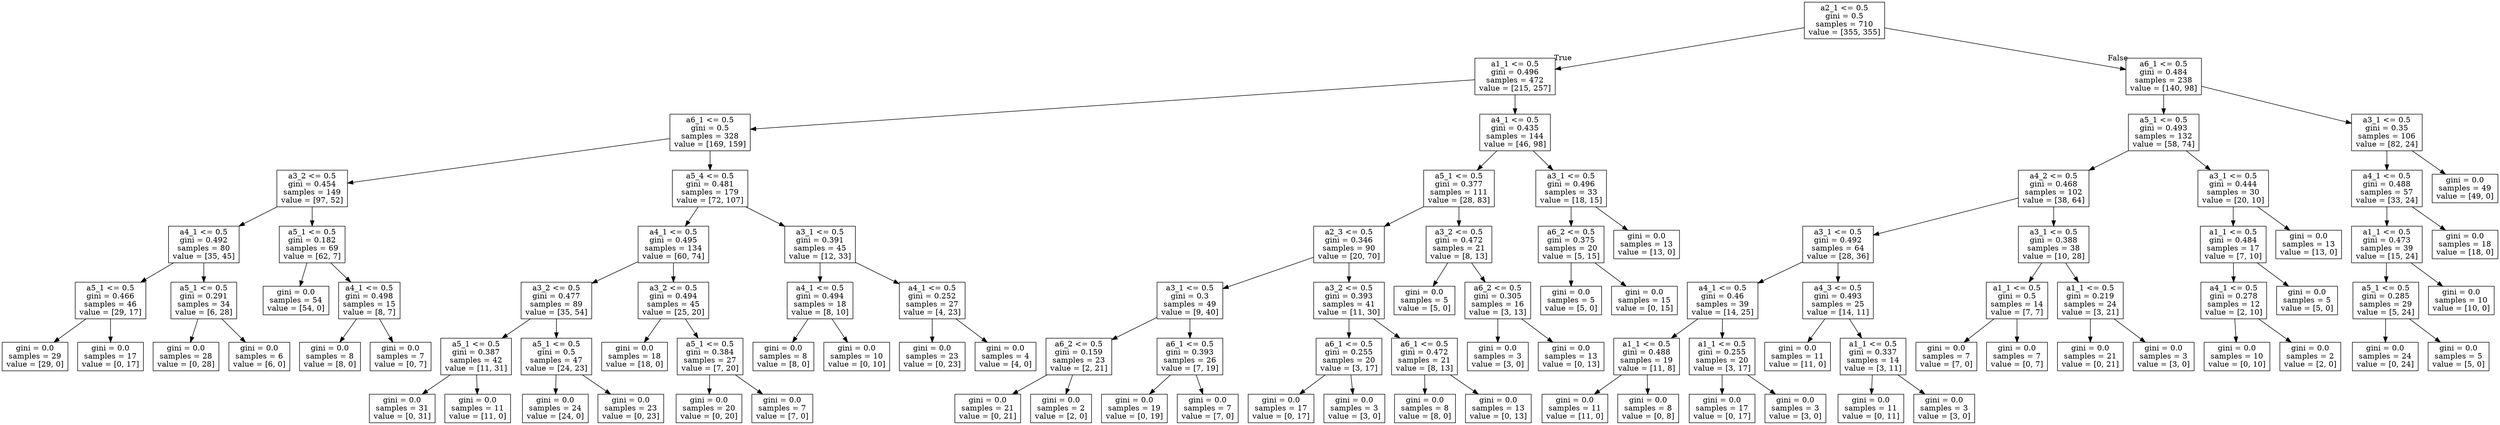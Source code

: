digraph Tree {
node [shape=box] ;
0 [label="a2_1 <= 0.5\ngini = 0.5\nsamples = 710\nvalue = [355, 355]"] ;
1 [label="a1_1 <= 0.5\ngini = 0.496\nsamples = 472\nvalue = [215, 257]"] ;
0 -> 1 [labeldistance=2.5, labelangle=45, headlabel="True"] ;
2 [label="a6_1 <= 0.5\ngini = 0.5\nsamples = 328\nvalue = [169, 159]"] ;
1 -> 2 ;
3 [label="a3_2 <= 0.5\ngini = 0.454\nsamples = 149\nvalue = [97, 52]"] ;
2 -> 3 ;
4 [label="a4_1 <= 0.5\ngini = 0.492\nsamples = 80\nvalue = [35, 45]"] ;
3 -> 4 ;
5 [label="a5_1 <= 0.5\ngini = 0.466\nsamples = 46\nvalue = [29, 17]"] ;
4 -> 5 ;
6 [label="gini = 0.0\nsamples = 29\nvalue = [29, 0]"] ;
5 -> 6 ;
7 [label="gini = 0.0\nsamples = 17\nvalue = [0, 17]"] ;
5 -> 7 ;
8 [label="a5_1 <= 0.5\ngini = 0.291\nsamples = 34\nvalue = [6, 28]"] ;
4 -> 8 ;
9 [label="gini = 0.0\nsamples = 28\nvalue = [0, 28]"] ;
8 -> 9 ;
10 [label="gini = 0.0\nsamples = 6\nvalue = [6, 0]"] ;
8 -> 10 ;
11 [label="a5_1 <= 0.5\ngini = 0.182\nsamples = 69\nvalue = [62, 7]"] ;
3 -> 11 ;
12 [label="gini = 0.0\nsamples = 54\nvalue = [54, 0]"] ;
11 -> 12 ;
13 [label="a4_1 <= 0.5\ngini = 0.498\nsamples = 15\nvalue = [8, 7]"] ;
11 -> 13 ;
14 [label="gini = 0.0\nsamples = 8\nvalue = [8, 0]"] ;
13 -> 14 ;
15 [label="gini = 0.0\nsamples = 7\nvalue = [0, 7]"] ;
13 -> 15 ;
16 [label="a5_4 <= 0.5\ngini = 0.481\nsamples = 179\nvalue = [72, 107]"] ;
2 -> 16 ;
17 [label="a4_1 <= 0.5\ngini = 0.495\nsamples = 134\nvalue = [60, 74]"] ;
16 -> 17 ;
18 [label="a3_2 <= 0.5\ngini = 0.477\nsamples = 89\nvalue = [35, 54]"] ;
17 -> 18 ;
19 [label="a5_1 <= 0.5\ngini = 0.387\nsamples = 42\nvalue = [11, 31]"] ;
18 -> 19 ;
20 [label="gini = 0.0\nsamples = 31\nvalue = [0, 31]"] ;
19 -> 20 ;
21 [label="gini = 0.0\nsamples = 11\nvalue = [11, 0]"] ;
19 -> 21 ;
22 [label="a5_1 <= 0.5\ngini = 0.5\nsamples = 47\nvalue = [24, 23]"] ;
18 -> 22 ;
23 [label="gini = 0.0\nsamples = 24\nvalue = [24, 0]"] ;
22 -> 23 ;
24 [label="gini = 0.0\nsamples = 23\nvalue = [0, 23]"] ;
22 -> 24 ;
25 [label="a3_2 <= 0.5\ngini = 0.494\nsamples = 45\nvalue = [25, 20]"] ;
17 -> 25 ;
26 [label="gini = 0.0\nsamples = 18\nvalue = [18, 0]"] ;
25 -> 26 ;
27 [label="a5_1 <= 0.5\ngini = 0.384\nsamples = 27\nvalue = [7, 20]"] ;
25 -> 27 ;
28 [label="gini = 0.0\nsamples = 20\nvalue = [0, 20]"] ;
27 -> 28 ;
29 [label="gini = 0.0\nsamples = 7\nvalue = [7, 0]"] ;
27 -> 29 ;
30 [label="a3_1 <= 0.5\ngini = 0.391\nsamples = 45\nvalue = [12, 33]"] ;
16 -> 30 ;
31 [label="a4_1 <= 0.5\ngini = 0.494\nsamples = 18\nvalue = [8, 10]"] ;
30 -> 31 ;
32 [label="gini = 0.0\nsamples = 8\nvalue = [8, 0]"] ;
31 -> 32 ;
33 [label="gini = 0.0\nsamples = 10\nvalue = [0, 10]"] ;
31 -> 33 ;
34 [label="a4_1 <= 0.5\ngini = 0.252\nsamples = 27\nvalue = [4, 23]"] ;
30 -> 34 ;
35 [label="gini = 0.0\nsamples = 23\nvalue = [0, 23]"] ;
34 -> 35 ;
36 [label="gini = 0.0\nsamples = 4\nvalue = [4, 0]"] ;
34 -> 36 ;
37 [label="a4_1 <= 0.5\ngini = 0.435\nsamples = 144\nvalue = [46, 98]"] ;
1 -> 37 ;
38 [label="a5_1 <= 0.5\ngini = 0.377\nsamples = 111\nvalue = [28, 83]"] ;
37 -> 38 ;
39 [label="a2_3 <= 0.5\ngini = 0.346\nsamples = 90\nvalue = [20, 70]"] ;
38 -> 39 ;
40 [label="a3_1 <= 0.5\ngini = 0.3\nsamples = 49\nvalue = [9, 40]"] ;
39 -> 40 ;
41 [label="a6_2 <= 0.5\ngini = 0.159\nsamples = 23\nvalue = [2, 21]"] ;
40 -> 41 ;
42 [label="gini = 0.0\nsamples = 21\nvalue = [0, 21]"] ;
41 -> 42 ;
43 [label="gini = 0.0\nsamples = 2\nvalue = [2, 0]"] ;
41 -> 43 ;
44 [label="a6_1 <= 0.5\ngini = 0.393\nsamples = 26\nvalue = [7, 19]"] ;
40 -> 44 ;
45 [label="gini = 0.0\nsamples = 19\nvalue = [0, 19]"] ;
44 -> 45 ;
46 [label="gini = 0.0\nsamples = 7\nvalue = [7, 0]"] ;
44 -> 46 ;
47 [label="a3_2 <= 0.5\ngini = 0.393\nsamples = 41\nvalue = [11, 30]"] ;
39 -> 47 ;
48 [label="a6_1 <= 0.5\ngini = 0.255\nsamples = 20\nvalue = [3, 17]"] ;
47 -> 48 ;
49 [label="gini = 0.0\nsamples = 17\nvalue = [0, 17]"] ;
48 -> 49 ;
50 [label="gini = 0.0\nsamples = 3\nvalue = [3, 0]"] ;
48 -> 50 ;
51 [label="a6_1 <= 0.5\ngini = 0.472\nsamples = 21\nvalue = [8, 13]"] ;
47 -> 51 ;
52 [label="gini = 0.0\nsamples = 8\nvalue = [8, 0]"] ;
51 -> 52 ;
53 [label="gini = 0.0\nsamples = 13\nvalue = [0, 13]"] ;
51 -> 53 ;
54 [label="a3_2 <= 0.5\ngini = 0.472\nsamples = 21\nvalue = [8, 13]"] ;
38 -> 54 ;
55 [label="gini = 0.0\nsamples = 5\nvalue = [5, 0]"] ;
54 -> 55 ;
56 [label="a6_2 <= 0.5\ngini = 0.305\nsamples = 16\nvalue = [3, 13]"] ;
54 -> 56 ;
57 [label="gini = 0.0\nsamples = 3\nvalue = [3, 0]"] ;
56 -> 57 ;
58 [label="gini = 0.0\nsamples = 13\nvalue = [0, 13]"] ;
56 -> 58 ;
59 [label="a3_1 <= 0.5\ngini = 0.496\nsamples = 33\nvalue = [18, 15]"] ;
37 -> 59 ;
60 [label="a6_2 <= 0.5\ngini = 0.375\nsamples = 20\nvalue = [5, 15]"] ;
59 -> 60 ;
61 [label="gini = 0.0\nsamples = 5\nvalue = [5, 0]"] ;
60 -> 61 ;
62 [label="gini = 0.0\nsamples = 15\nvalue = [0, 15]"] ;
60 -> 62 ;
63 [label="gini = 0.0\nsamples = 13\nvalue = [13, 0]"] ;
59 -> 63 ;
64 [label="a6_1 <= 0.5\ngini = 0.484\nsamples = 238\nvalue = [140, 98]"] ;
0 -> 64 [labeldistance=2.5, labelangle=-45, headlabel="False"] ;
65 [label="a5_1 <= 0.5\ngini = 0.493\nsamples = 132\nvalue = [58, 74]"] ;
64 -> 65 ;
66 [label="a4_2 <= 0.5\ngini = 0.468\nsamples = 102\nvalue = [38, 64]"] ;
65 -> 66 ;
67 [label="a3_1 <= 0.5\ngini = 0.492\nsamples = 64\nvalue = [28, 36]"] ;
66 -> 67 ;
68 [label="a4_1 <= 0.5\ngini = 0.46\nsamples = 39\nvalue = [14, 25]"] ;
67 -> 68 ;
69 [label="a1_1 <= 0.5\ngini = 0.488\nsamples = 19\nvalue = [11, 8]"] ;
68 -> 69 ;
70 [label="gini = 0.0\nsamples = 11\nvalue = [11, 0]"] ;
69 -> 70 ;
71 [label="gini = 0.0\nsamples = 8\nvalue = [0, 8]"] ;
69 -> 71 ;
72 [label="a1_1 <= 0.5\ngini = 0.255\nsamples = 20\nvalue = [3, 17]"] ;
68 -> 72 ;
73 [label="gini = 0.0\nsamples = 17\nvalue = [0, 17]"] ;
72 -> 73 ;
74 [label="gini = 0.0\nsamples = 3\nvalue = [3, 0]"] ;
72 -> 74 ;
75 [label="a4_3 <= 0.5\ngini = 0.493\nsamples = 25\nvalue = [14, 11]"] ;
67 -> 75 ;
76 [label="gini = 0.0\nsamples = 11\nvalue = [11, 0]"] ;
75 -> 76 ;
77 [label="a1_1 <= 0.5\ngini = 0.337\nsamples = 14\nvalue = [3, 11]"] ;
75 -> 77 ;
78 [label="gini = 0.0\nsamples = 11\nvalue = [0, 11]"] ;
77 -> 78 ;
79 [label="gini = 0.0\nsamples = 3\nvalue = [3, 0]"] ;
77 -> 79 ;
80 [label="a3_1 <= 0.5\ngini = 0.388\nsamples = 38\nvalue = [10, 28]"] ;
66 -> 80 ;
81 [label="a1_1 <= 0.5\ngini = 0.5\nsamples = 14\nvalue = [7, 7]"] ;
80 -> 81 ;
82 [label="gini = 0.0\nsamples = 7\nvalue = [7, 0]"] ;
81 -> 82 ;
83 [label="gini = 0.0\nsamples = 7\nvalue = [0, 7]"] ;
81 -> 83 ;
84 [label="a1_1 <= 0.5\ngini = 0.219\nsamples = 24\nvalue = [3, 21]"] ;
80 -> 84 ;
85 [label="gini = 0.0\nsamples = 21\nvalue = [0, 21]"] ;
84 -> 85 ;
86 [label="gini = 0.0\nsamples = 3\nvalue = [3, 0]"] ;
84 -> 86 ;
87 [label="a3_1 <= 0.5\ngini = 0.444\nsamples = 30\nvalue = [20, 10]"] ;
65 -> 87 ;
88 [label="a1_1 <= 0.5\ngini = 0.484\nsamples = 17\nvalue = [7, 10]"] ;
87 -> 88 ;
89 [label="a4_1 <= 0.5\ngini = 0.278\nsamples = 12\nvalue = [2, 10]"] ;
88 -> 89 ;
90 [label="gini = 0.0\nsamples = 10\nvalue = [0, 10]"] ;
89 -> 90 ;
91 [label="gini = 0.0\nsamples = 2\nvalue = [2, 0]"] ;
89 -> 91 ;
92 [label="gini = 0.0\nsamples = 5\nvalue = [5, 0]"] ;
88 -> 92 ;
93 [label="gini = 0.0\nsamples = 13\nvalue = [13, 0]"] ;
87 -> 93 ;
94 [label="a3_1 <= 0.5\ngini = 0.35\nsamples = 106\nvalue = [82, 24]"] ;
64 -> 94 ;
95 [label="a4_1 <= 0.5\ngini = 0.488\nsamples = 57\nvalue = [33, 24]"] ;
94 -> 95 ;
96 [label="a1_1 <= 0.5\ngini = 0.473\nsamples = 39\nvalue = [15, 24]"] ;
95 -> 96 ;
97 [label="a5_1 <= 0.5\ngini = 0.285\nsamples = 29\nvalue = [5, 24]"] ;
96 -> 97 ;
98 [label="gini = 0.0\nsamples = 24\nvalue = [0, 24]"] ;
97 -> 98 ;
99 [label="gini = 0.0\nsamples = 5\nvalue = [5, 0]"] ;
97 -> 99 ;
100 [label="gini = 0.0\nsamples = 10\nvalue = [10, 0]"] ;
96 -> 100 ;
101 [label="gini = 0.0\nsamples = 18\nvalue = [18, 0]"] ;
95 -> 101 ;
102 [label="gini = 0.0\nsamples = 49\nvalue = [49, 0]"] ;
94 -> 102 ;
}